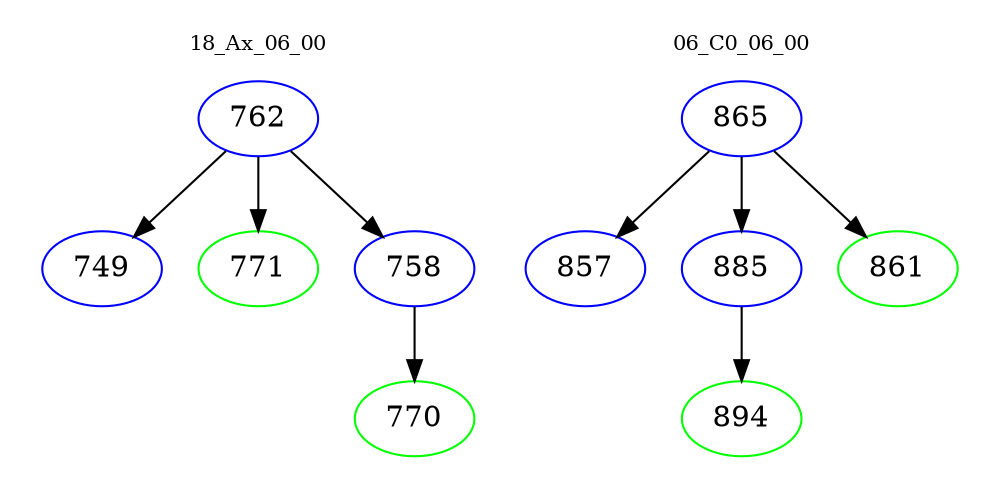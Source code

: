 digraph{
subgraph cluster_0 {
color = white
label = "18_Ax_06_00";
fontsize=10;
T0_762 [label="762", color="blue"]
T0_762 -> T0_749 [color="black"]
T0_749 [label="749", color="blue"]
T0_762 -> T0_771 [color="black"]
T0_771 [label="771", color="green"]
T0_762 -> T0_758 [color="black"]
T0_758 [label="758", color="blue"]
T0_758 -> T0_770 [color="black"]
T0_770 [label="770", color="green"]
}
subgraph cluster_1 {
color = white
label = "06_C0_06_00";
fontsize=10;
T1_865 [label="865", color="blue"]
T1_865 -> T1_857 [color="black"]
T1_857 [label="857", color="blue"]
T1_865 -> T1_885 [color="black"]
T1_885 [label="885", color="blue"]
T1_885 -> T1_894 [color="black"]
T1_894 [label="894", color="green"]
T1_865 -> T1_861 [color="black"]
T1_861 [label="861", color="green"]
}
}
